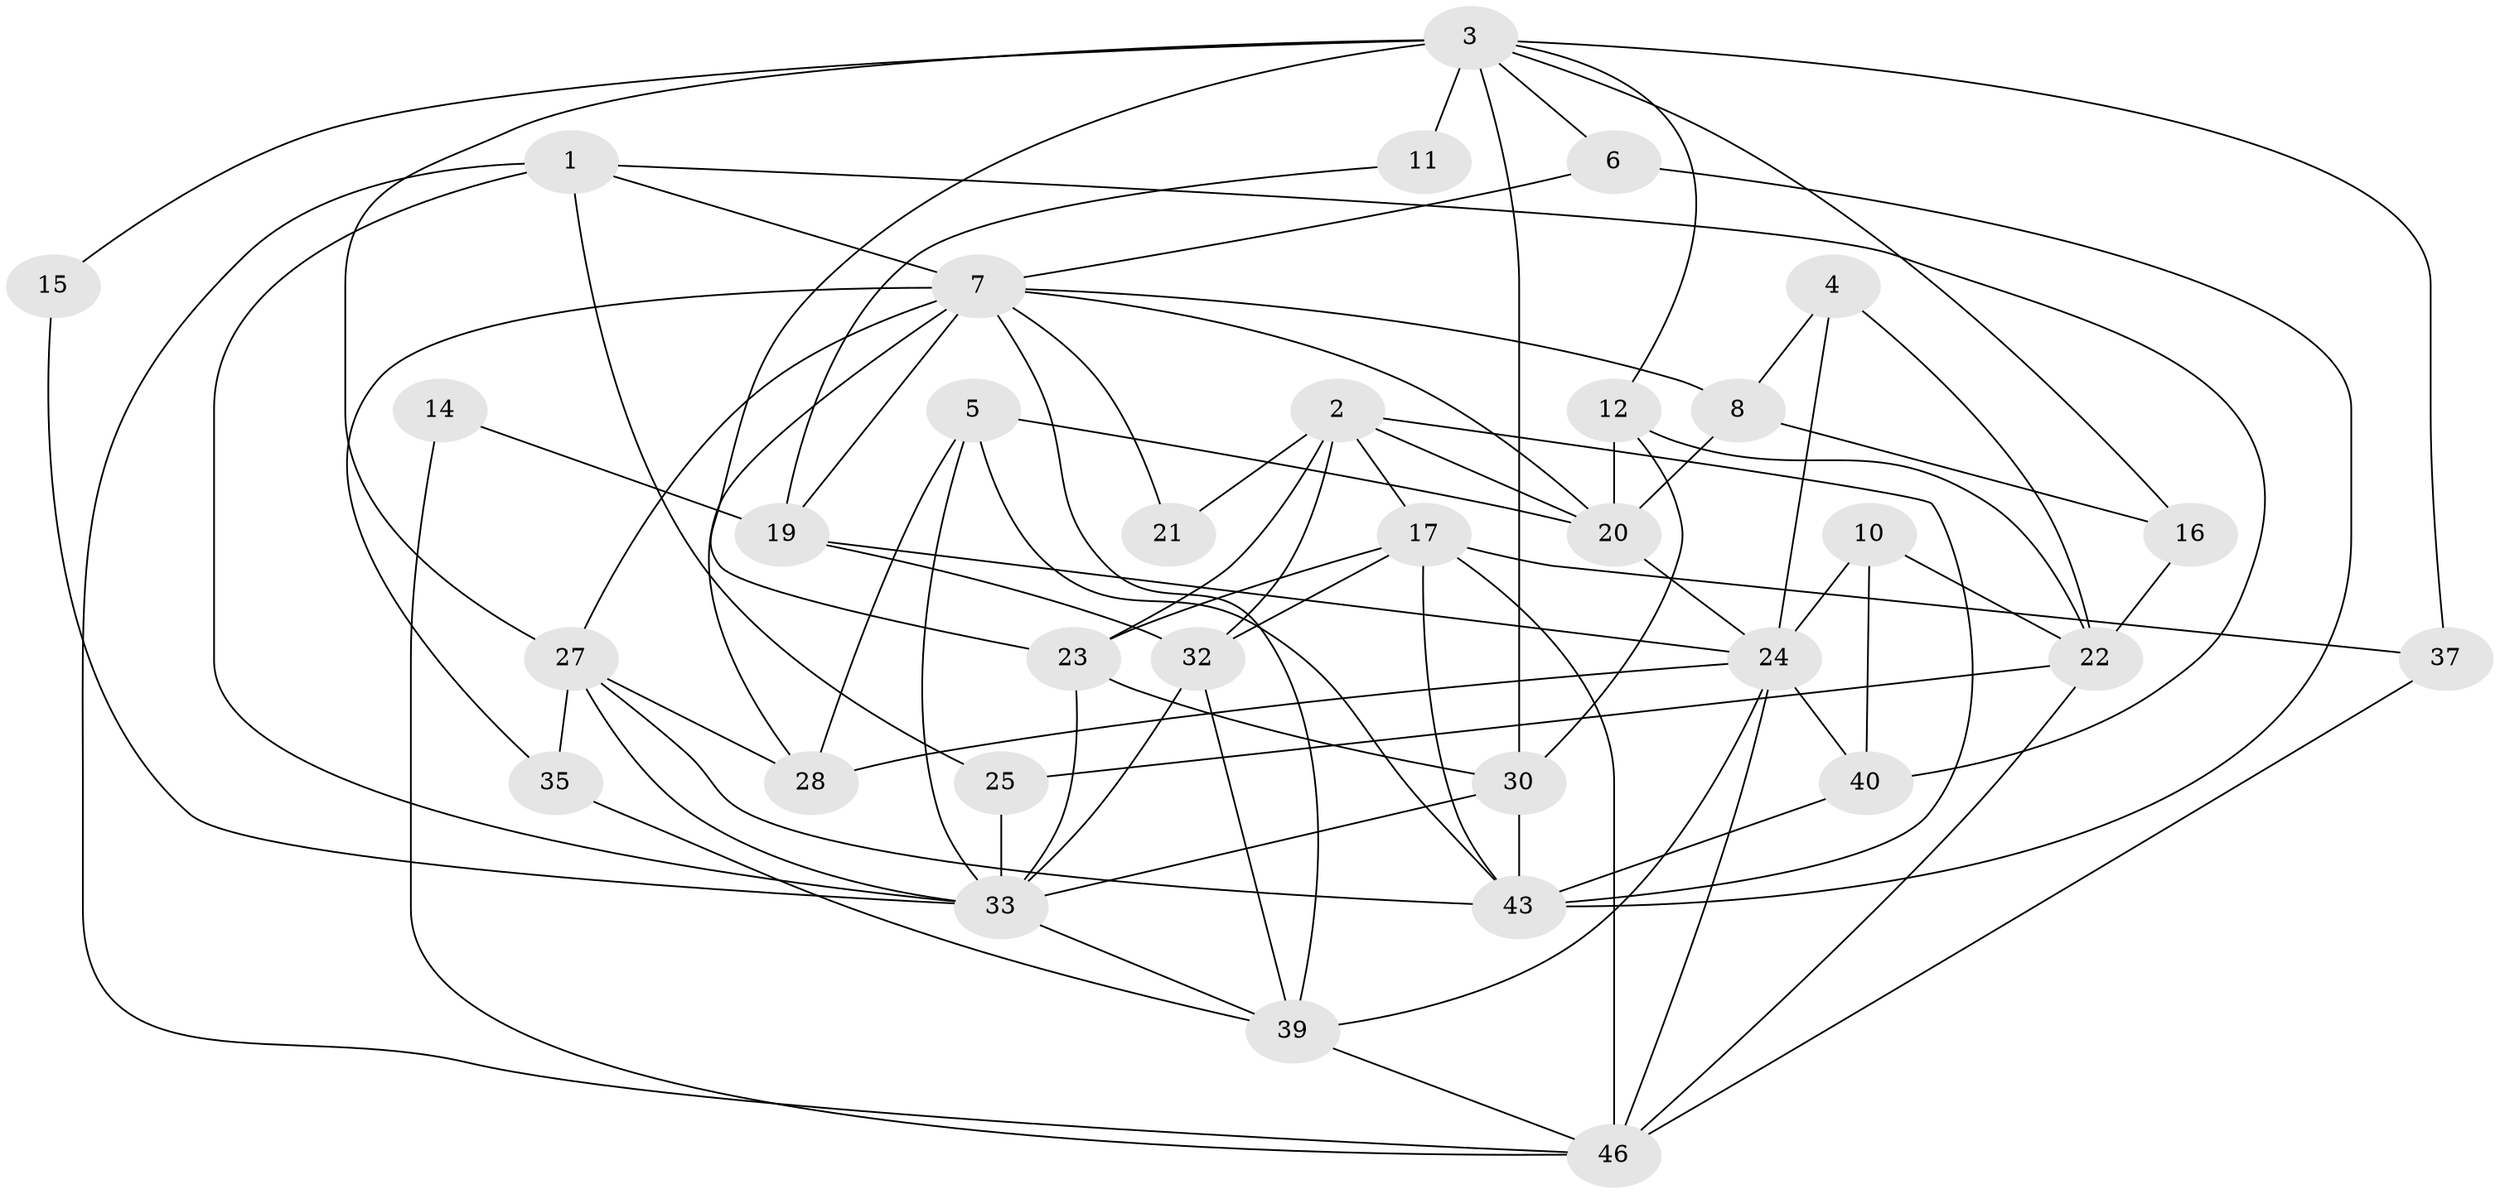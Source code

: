 // original degree distribution, {3: 0.2777777777777778, 2: 0.12962962962962962, 6: 0.09259259259259259, 5: 0.2222222222222222, 4: 0.24074074074074073, 7: 0.018518518518518517, 8: 0.018518518518518517}
// Generated by graph-tools (version 1.1) at 2025/41/03/06/25 10:41:58]
// undirected, 33 vertices, 80 edges
graph export_dot {
graph [start="1"]
  node [color=gray90,style=filled];
  1 [super="+42"];
  2 [super="+29"];
  3 [super="+9"];
  4 [super="+13"];
  5 [super="+31"];
  6;
  7 [super="+18"];
  8 [super="+38"];
  10;
  11;
  12 [super="+26"];
  14;
  15;
  16;
  17 [super="+49"];
  19 [super="+48"];
  20 [super="+36"];
  21;
  22 [super="+52"];
  23;
  24 [super="+44"];
  25;
  27 [super="+45"];
  28;
  30 [super="+34"];
  32 [super="+50"];
  33 [super="+41"];
  35;
  37;
  39 [super="+53"];
  40 [super="+51"];
  43 [super="+54"];
  46 [super="+47"];
  1 -- 46;
  1 -- 33;
  1 -- 40;
  1 -- 25;
  1 -- 7;
  2 -- 23;
  2 -- 32;
  2 -- 17;
  2 -- 20;
  2 -- 21;
  2 -- 43;
  3 -- 23;
  3 -- 11 [weight=2];
  3 -- 16;
  3 -- 30;
  3 -- 27;
  3 -- 37;
  3 -- 6;
  3 -- 15;
  3 -- 12;
  4 -- 8;
  4 -- 24;
  4 -- 22;
  5 -- 43;
  5 -- 20;
  5 -- 33;
  5 -- 28;
  6 -- 7;
  6 -- 43;
  7 -- 21;
  7 -- 35;
  7 -- 39;
  7 -- 8;
  7 -- 27;
  7 -- 28;
  7 -- 19;
  7 -- 20;
  8 -- 20;
  8 -- 16;
  10 -- 24;
  10 -- 22;
  10 -- 40;
  11 -- 19;
  12 -- 30;
  12 -- 22;
  12 -- 20;
  14 -- 46;
  14 -- 19;
  15 -- 33;
  16 -- 22 [weight=2];
  17 -- 43;
  17 -- 46;
  17 -- 23;
  17 -- 37;
  17 -- 32;
  19 -- 24;
  19 -- 32;
  20 -- 24;
  22 -- 25;
  22 -- 46;
  23 -- 30;
  23 -- 33;
  24 -- 39;
  24 -- 40;
  24 -- 46;
  24 -- 28;
  25 -- 33;
  27 -- 35 [weight=2];
  27 -- 33;
  27 -- 43;
  27 -- 28;
  30 -- 33;
  30 -- 43;
  32 -- 39;
  32 -- 33;
  33 -- 39;
  35 -- 39;
  37 -- 46;
  39 -- 46;
  40 -- 43;
}
